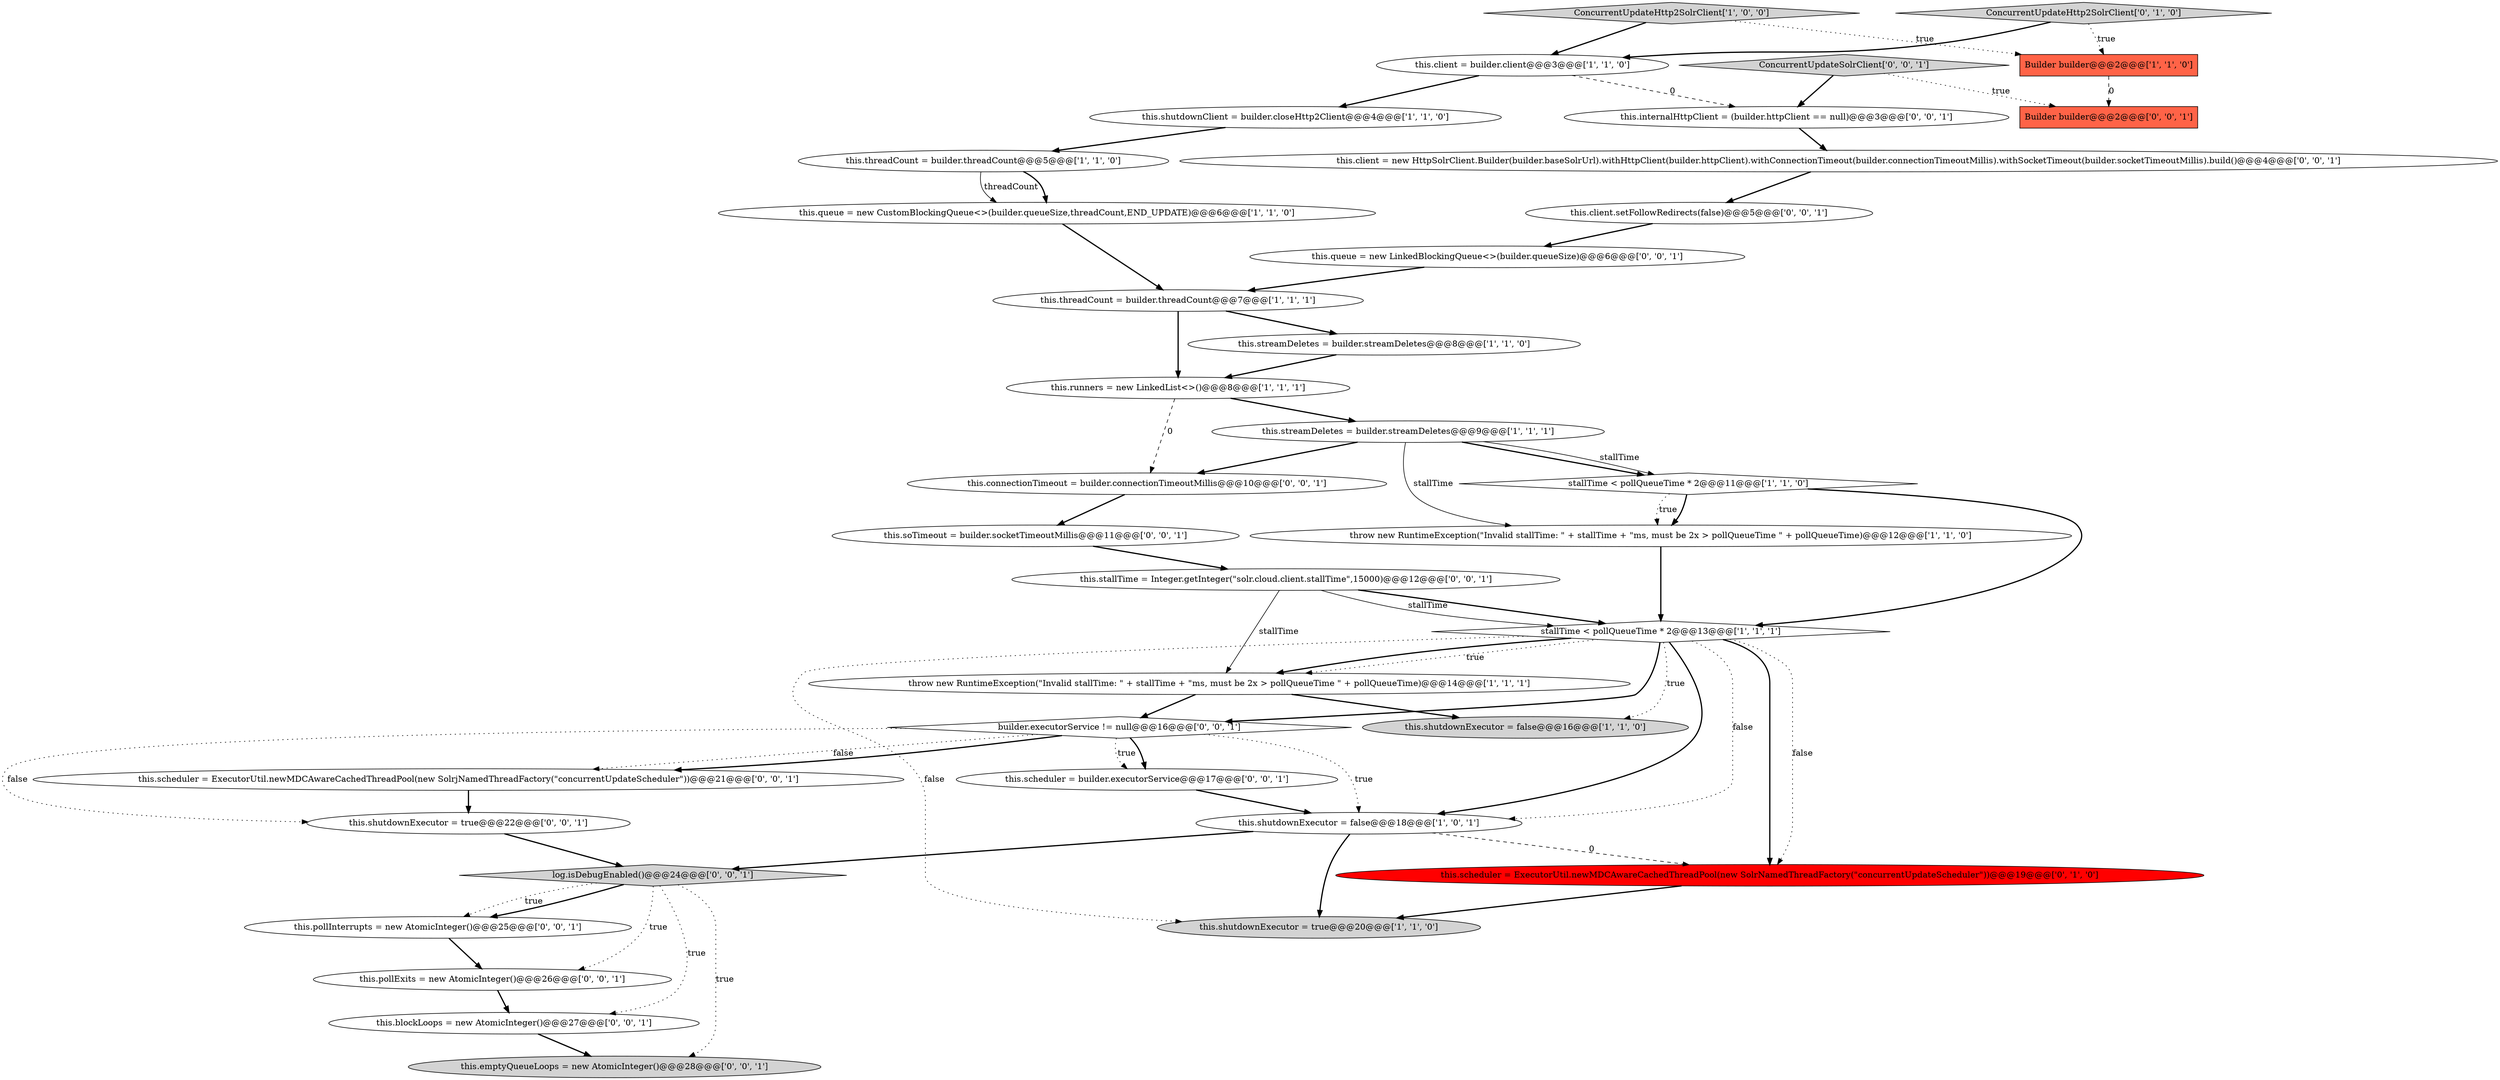 digraph {
1 [style = filled, label = "this.threadCount = builder.threadCount@@@5@@@['1', '1', '0']", fillcolor = white, shape = ellipse image = "AAA0AAABBB1BBB"];
28 [style = filled, label = "this.scheduler = ExecutorUtil.newMDCAwareCachedThreadPool(new SolrjNamedThreadFactory(\"concurrentUpdateScheduler\"))@@@21@@@['0', '0', '1']", fillcolor = white, shape = ellipse image = "AAA0AAABBB3BBB"];
4 [style = filled, label = "this.shutdownExecutor = true@@@20@@@['1', '1', '0']", fillcolor = lightgray, shape = ellipse image = "AAA0AAABBB1BBB"];
24 [style = filled, label = "this.soTimeout = builder.socketTimeoutMillis@@@11@@@['0', '0', '1']", fillcolor = white, shape = ellipse image = "AAA0AAABBB3BBB"];
27 [style = filled, label = "this.scheduler = builder.executorService@@@17@@@['0', '0', '1']", fillcolor = white, shape = ellipse image = "AAA0AAABBB3BBB"];
16 [style = filled, label = "stallTime < pollQueueTime * 2@@@11@@@['1', '1', '0']", fillcolor = white, shape = diamond image = "AAA0AAABBB1BBB"];
33 [style = filled, label = "this.stallTime = Integer.getInteger(\"solr.cloud.client.stallTime\",15000)@@@12@@@['0', '0', '1']", fillcolor = white, shape = ellipse image = "AAA0AAABBB3BBB"];
0 [style = filled, label = "this.streamDeletes = builder.streamDeletes@@@9@@@['1', '1', '1']", fillcolor = white, shape = ellipse image = "AAA0AAABBB1BBB"];
15 [style = filled, label = "Builder builder@@@2@@@['1', '1', '0']", fillcolor = tomato, shape = box image = "AAA0AAABBB1BBB"];
19 [style = filled, label = "log.isDebugEnabled()@@@24@@@['0', '0', '1']", fillcolor = lightgray, shape = diamond image = "AAA0AAABBB3BBB"];
20 [style = filled, label = "this.connectionTimeout = builder.connectionTimeoutMillis@@@10@@@['0', '0', '1']", fillcolor = white, shape = ellipse image = "AAA0AAABBB3BBB"];
26 [style = filled, label = "this.pollInterrupts = new AtomicInteger()@@@25@@@['0', '0', '1']", fillcolor = white, shape = ellipse image = "AAA0AAABBB3BBB"];
29 [style = filled, label = "Builder builder@@@2@@@['0', '0', '1']", fillcolor = tomato, shape = box image = "AAA0AAABBB3BBB"];
11 [style = filled, label = "this.threadCount = builder.threadCount@@@7@@@['1', '1', '1']", fillcolor = white, shape = ellipse image = "AAA0AAABBB1BBB"];
25 [style = filled, label = "this.blockLoops = new AtomicInteger()@@@27@@@['0', '0', '1']", fillcolor = white, shape = ellipse image = "AAA0AAABBB3BBB"];
12 [style = filled, label = "throw new RuntimeException(\"Invalid stallTime: \" + stallTime + \"ms, must be 2x > pollQueueTime \" + pollQueueTime)@@@14@@@['1', '1', '1']", fillcolor = white, shape = ellipse image = "AAA0AAABBB1BBB"];
3 [style = filled, label = "this.shutdownExecutor = false@@@18@@@['1', '0', '1']", fillcolor = white, shape = ellipse image = "AAA0AAABBB1BBB"];
13 [style = filled, label = "this.streamDeletes = builder.streamDeletes@@@8@@@['1', '1', '0']", fillcolor = white, shape = ellipse image = "AAA0AAABBB1BBB"];
14 [style = filled, label = "this.shutdownClient = builder.closeHttp2Client@@@4@@@['1', '1', '0']", fillcolor = white, shape = ellipse image = "AAA0AAABBB1BBB"];
31 [style = filled, label = "this.queue = new LinkedBlockingQueue<>(builder.queueSize)@@@6@@@['0', '0', '1']", fillcolor = white, shape = ellipse image = "AAA0AAABBB3BBB"];
2 [style = filled, label = "this.client = builder.client@@@3@@@['1', '1', '0']", fillcolor = white, shape = ellipse image = "AAA0AAABBB1BBB"];
5 [style = filled, label = "ConcurrentUpdateHttp2SolrClient['1', '0', '0']", fillcolor = lightgray, shape = diamond image = "AAA0AAABBB1BBB"];
32 [style = filled, label = "builder.executorService != null@@@16@@@['0', '0', '1']", fillcolor = white, shape = diamond image = "AAA0AAABBB3BBB"];
17 [style = filled, label = "this.scheduler = ExecutorUtil.newMDCAwareCachedThreadPool(new SolrNamedThreadFactory(\"concurrentUpdateScheduler\"))@@@19@@@['0', '1', '0']", fillcolor = red, shape = ellipse image = "AAA1AAABBB2BBB"];
23 [style = filled, label = "ConcurrentUpdateSolrClient['0', '0', '1']", fillcolor = lightgray, shape = diamond image = "AAA0AAABBB3BBB"];
22 [style = filled, label = "this.emptyQueueLoops = new AtomicInteger()@@@28@@@['0', '0', '1']", fillcolor = lightgray, shape = ellipse image = "AAA0AAABBB3BBB"];
8 [style = filled, label = "this.runners = new LinkedList<>()@@@8@@@['1', '1', '1']", fillcolor = white, shape = ellipse image = "AAA0AAABBB1BBB"];
18 [style = filled, label = "ConcurrentUpdateHttp2SolrClient['0', '1', '0']", fillcolor = lightgray, shape = diamond image = "AAA0AAABBB2BBB"];
7 [style = filled, label = "this.queue = new CustomBlockingQueue<>(builder.queueSize,threadCount,END_UPDATE)@@@6@@@['1', '1', '0']", fillcolor = white, shape = ellipse image = "AAA0AAABBB1BBB"];
35 [style = filled, label = "this.internalHttpClient = (builder.httpClient == null)@@@3@@@['0', '0', '1']", fillcolor = white, shape = ellipse image = "AAA0AAABBB3BBB"];
6 [style = filled, label = "throw new RuntimeException(\"Invalid stallTime: \" + stallTime + \"ms, must be 2x > pollQueueTime \" + pollQueueTime)@@@12@@@['1', '1', '0']", fillcolor = white, shape = ellipse image = "AAA0AAABBB1BBB"];
21 [style = filled, label = "this.client.setFollowRedirects(false)@@@5@@@['0', '0', '1']", fillcolor = white, shape = ellipse image = "AAA0AAABBB3BBB"];
30 [style = filled, label = "this.client = new HttpSolrClient.Builder(builder.baseSolrUrl).withHttpClient(builder.httpClient).withConnectionTimeout(builder.connectionTimeoutMillis).withSocketTimeout(builder.socketTimeoutMillis).build()@@@4@@@['0', '0', '1']", fillcolor = white, shape = ellipse image = "AAA0AAABBB3BBB"];
34 [style = filled, label = "this.pollExits = new AtomicInteger()@@@26@@@['0', '0', '1']", fillcolor = white, shape = ellipse image = "AAA0AAABBB3BBB"];
10 [style = filled, label = "stallTime < pollQueueTime * 2@@@13@@@['1', '1', '1']", fillcolor = white, shape = diamond image = "AAA0AAABBB1BBB"];
9 [style = filled, label = "this.shutdownExecutor = false@@@16@@@['1', '1', '0']", fillcolor = lightgray, shape = ellipse image = "AAA0AAABBB1BBB"];
36 [style = filled, label = "this.shutdownExecutor = true@@@22@@@['0', '0', '1']", fillcolor = white, shape = ellipse image = "AAA0AAABBB3BBB"];
0->16 [style = bold, label=""];
1->7 [style = solid, label="threadCount"];
19->34 [style = dotted, label="true"];
10->12 [style = dotted, label="true"];
7->11 [style = bold, label=""];
34->25 [style = bold, label=""];
19->25 [style = dotted, label="true"];
28->36 [style = bold, label=""];
3->17 [style = dashed, label="0"];
19->26 [style = dotted, label="true"];
25->22 [style = bold, label=""];
0->6 [style = solid, label="stallTime"];
16->10 [style = bold, label=""];
32->36 [style = dotted, label="false"];
2->35 [style = dashed, label="0"];
33->12 [style = solid, label="stallTime"];
16->6 [style = bold, label=""];
26->34 [style = bold, label=""];
27->3 [style = bold, label=""];
0->16 [style = solid, label="stallTime"];
18->15 [style = dotted, label="true"];
8->20 [style = dashed, label="0"];
12->32 [style = bold, label=""];
10->3 [style = bold, label=""];
32->27 [style = bold, label=""];
10->17 [style = bold, label=""];
33->10 [style = bold, label=""];
10->32 [style = bold, label=""];
15->29 [style = dashed, label="0"];
18->2 [style = bold, label=""];
12->9 [style = bold, label=""];
10->9 [style = dotted, label="true"];
32->28 [style = dotted, label="false"];
1->7 [style = bold, label=""];
3->4 [style = bold, label=""];
5->15 [style = dotted, label="true"];
31->11 [style = bold, label=""];
14->1 [style = bold, label=""];
23->35 [style = bold, label=""];
8->0 [style = bold, label=""];
24->33 [style = bold, label=""];
5->2 [style = bold, label=""];
30->21 [style = bold, label=""];
32->27 [style = dotted, label="true"];
10->3 [style = dotted, label="false"];
21->31 [style = bold, label=""];
3->19 [style = bold, label=""];
10->12 [style = bold, label=""];
19->26 [style = bold, label=""];
6->10 [style = bold, label=""];
16->6 [style = dotted, label="true"];
2->14 [style = bold, label=""];
11->13 [style = bold, label=""];
10->17 [style = dotted, label="false"];
32->3 [style = dotted, label="true"];
19->22 [style = dotted, label="true"];
10->4 [style = dotted, label="false"];
11->8 [style = bold, label=""];
0->20 [style = bold, label=""];
13->8 [style = bold, label=""];
23->29 [style = dotted, label="true"];
20->24 [style = bold, label=""];
33->10 [style = solid, label="stallTime"];
35->30 [style = bold, label=""];
32->28 [style = bold, label=""];
17->4 [style = bold, label=""];
36->19 [style = bold, label=""];
}
